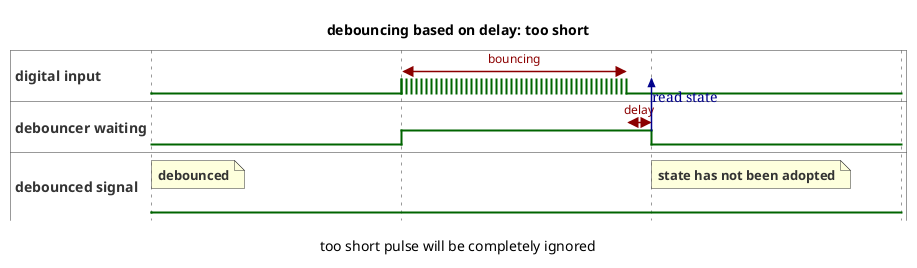 @startuml
title debouncing based on delay: too short
caption too short pulse will be completely ignored
hide time-axis
scale 1 as 250 pixels
binary "digital input" as D
binary "debouncer waiting" as W
binary "debounced signal" as B

@0
D is low
note top of B : debounced
B is low
@+1
D is {low,high}
W is high
D@+0 <-> @+0.9 : bouncing
@+0.9
D is low
W@+0 <-> @+0.1 : delay
@+0.1
W -> D : read state
W is low
note top of B : state has not been adopted

@enduml
